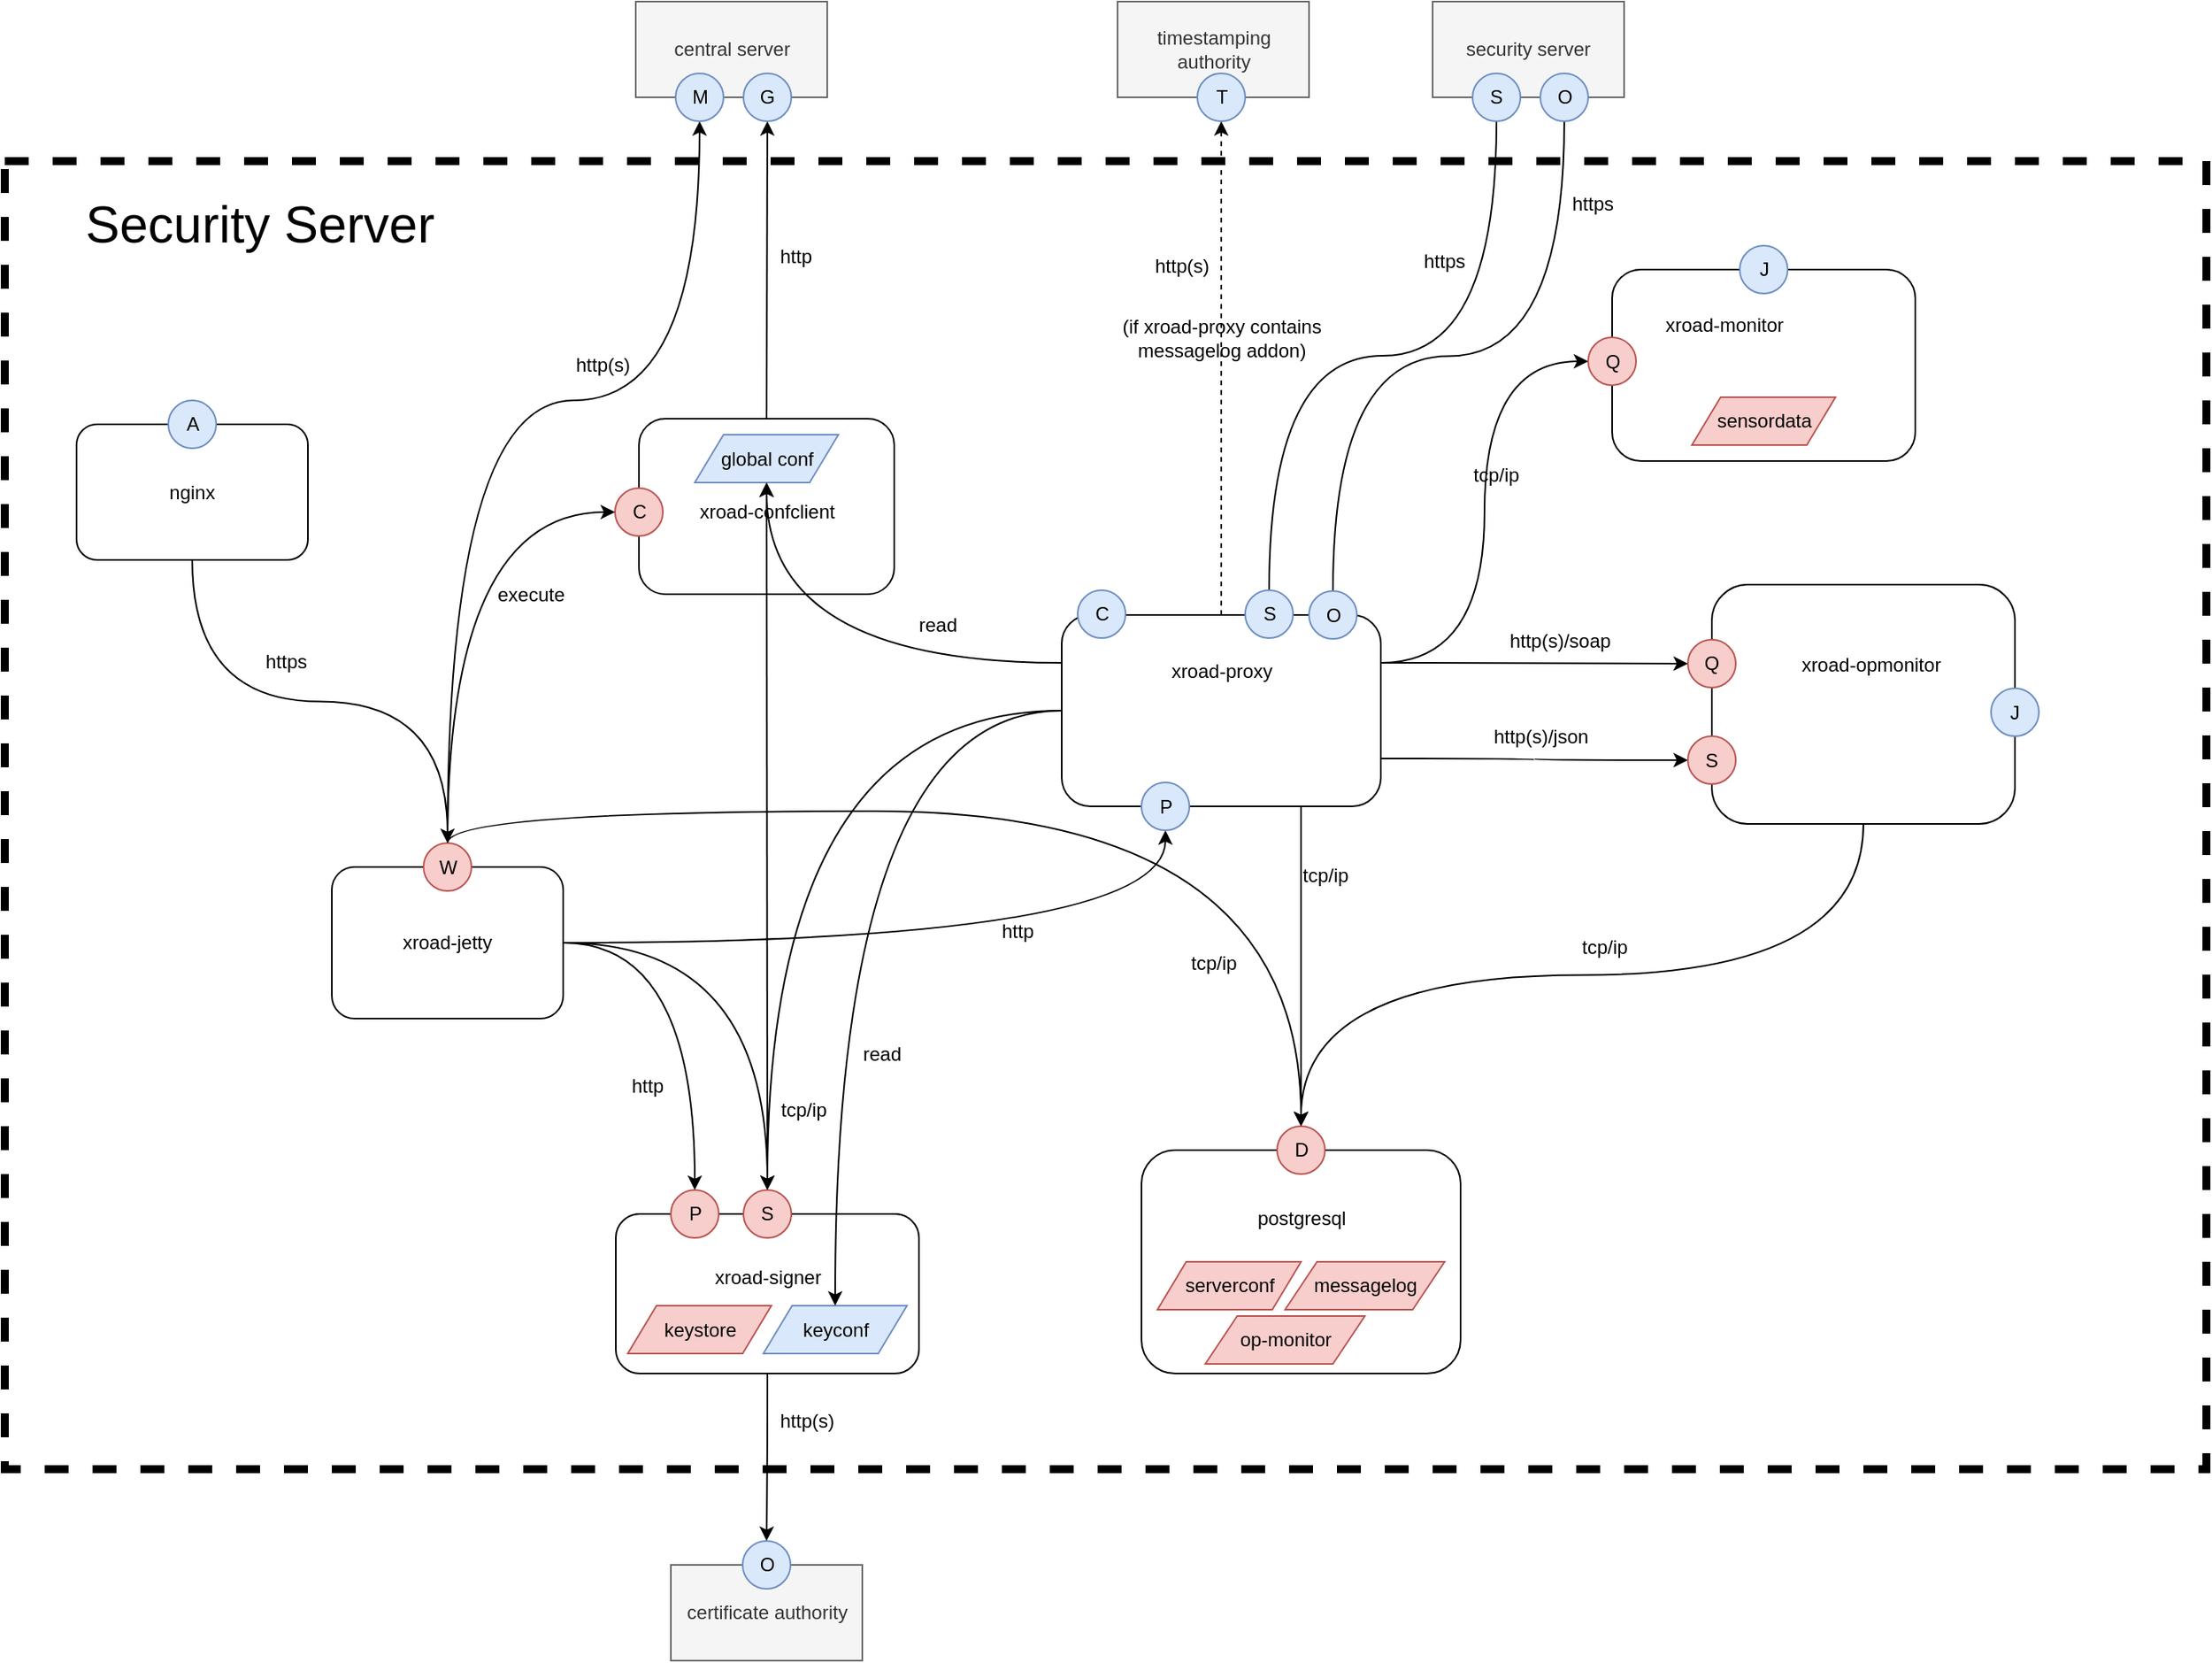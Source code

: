 <mxfile version="12.1.0" type="device" pages="1"><diagram id="d-rg1Nzo5bJTASEBks-k" name="Page-1"><mxGraphModel dx="2831" dy="1171" grid="1" gridSize="10" guides="1" tooltips="1" connect="1" arrows="1" fold="1" page="1" pageScale="1" pageWidth="850" pageHeight="1100" math="0" shadow="0"><root><mxCell id="0"/><mxCell id="1" parent="0"/><mxCell id="puleRstXydkWTkgCOc0V-91" value="" style="rounded=0;whiteSpace=wrap;html=1;labelBackgroundColor=none;strokeWidth=5;dashed=1;" parent="1" vertex="1"><mxGeometry x="-105" y="140" width="1380" height="820" as="geometry"/></mxCell><mxCell id="puleRstXydkWTkgCOc0V-42" style="edgeStyle=orthogonalEdgeStyle;curved=1;rounded=0;orthogonalLoop=1;jettySize=auto;html=1;exitX=0.75;exitY=1;exitDx=0;exitDy=0;" parent="1" source="puleRstXydkWTkgCOc0V-1" target="puleRstXydkWTkgCOc0V-10" edge="1"><mxGeometry relative="1" as="geometry"/></mxCell><mxCell id="puleRstXydkWTkgCOc0V-45" style="edgeStyle=orthogonalEdgeStyle;curved=1;rounded=0;orthogonalLoop=1;jettySize=auto;html=1;entryX=0;entryY=0.5;entryDx=0;entryDy=0;exitX=1;exitY=0.25;exitDx=0;exitDy=0;" parent="1" source="puleRstXydkWTkgCOc0V-1" target="puleRstXydkWTkgCOc0V-17" edge="1"><mxGeometry relative="1" as="geometry"/></mxCell><mxCell id="puleRstXydkWTkgCOc0V-48" style="edgeStyle=orthogonalEdgeStyle;curved=1;rounded=0;orthogonalLoop=1;jettySize=auto;html=1;exitX=1;exitY=0.75;exitDx=0;exitDy=0;" parent="1" source="puleRstXydkWTkgCOc0V-1" target="puleRstXydkWTkgCOc0V-28" edge="1"><mxGeometry relative="1" as="geometry"/></mxCell><mxCell id="puleRstXydkWTkgCOc0V-50" style="edgeStyle=orthogonalEdgeStyle;curved=1;rounded=0;orthogonalLoop=1;jettySize=auto;html=1;entryX=0;entryY=0.5;entryDx=0;entryDy=0;exitX=1;exitY=0.25;exitDx=0;exitDy=0;" parent="1" source="puleRstXydkWTkgCOc0V-1" target="puleRstXydkWTkgCOc0V-27" edge="1"><mxGeometry relative="1" as="geometry"/></mxCell><mxCell id="puleRstXydkWTkgCOc0V-89" style="edgeStyle=orthogonalEdgeStyle;curved=1;rounded=0;orthogonalLoop=1;jettySize=auto;html=1;dashed=1;" parent="1" source="puleRstXydkWTkgCOc0V-1" target="puleRstXydkWTkgCOc0V-86" edge="1"><mxGeometry relative="1" as="geometry"/></mxCell><mxCell id="9OHjQnoXR-VvBusnqObQ-2" style="edgeStyle=orthogonalEdgeStyle;rounded=0;orthogonalLoop=1;jettySize=auto;html=1;entryX=0.5;entryY=0;entryDx=0;entryDy=0;curved=1;" parent="1" source="puleRstXydkWTkgCOc0V-1" target="puleRstXydkWTkgCOc0V-16" edge="1"><mxGeometry relative="1" as="geometry"/></mxCell><mxCell id="puleRstXydkWTkgCOc0V-1" value="" style="rounded=1;whiteSpace=wrap;html=1;" parent="1" vertex="1"><mxGeometry x="557.5" y="424.5" width="200" height="120" as="geometry"/></mxCell><mxCell id="puleRstXydkWTkgCOc0V-3" value="" style="rounded=1;whiteSpace=wrap;html=1;" parent="1" vertex="1"><mxGeometry x="902.5" y="208" width="190" height="120" as="geometry"/></mxCell><mxCell id="puleRstXydkWTkgCOc0V-47" style="edgeStyle=orthogonalEdgeStyle;curved=1;rounded=0;orthogonalLoop=1;jettySize=auto;html=1;exitX=0.5;exitY=1;exitDx=0;exitDy=0;" parent="1" source="puleRstXydkWTkgCOc0V-4" target="puleRstXydkWTkgCOc0V-10" edge="1"><mxGeometry relative="1" as="geometry"/></mxCell><mxCell id="puleRstXydkWTkgCOc0V-4" value="" style="rounded=1;whiteSpace=wrap;html=1;" parent="1" vertex="1"><mxGeometry x="965" y="405.5" width="190" height="150" as="geometry"/></mxCell><mxCell id="puleRstXydkWTkgCOc0V-5" value="" style="rounded=1;whiteSpace=wrap;html=1;" parent="1" vertex="1"><mxGeometry x="607.5" y="760" width="200" height="140" as="geometry"/></mxCell><mxCell id="puleRstXydkWTkgCOc0V-90" style="edgeStyle=orthogonalEdgeStyle;curved=1;rounded=0;orthogonalLoop=1;jettySize=auto;html=1;" parent="1" source="puleRstXydkWTkgCOc0V-6" target="puleRstXydkWTkgCOc0V-87" edge="1"><mxGeometry relative="1" as="geometry"/></mxCell><mxCell id="puleRstXydkWTkgCOc0V-6" value="" style="rounded=1;whiteSpace=wrap;html=1;" parent="1" vertex="1"><mxGeometry x="278" y="800" width="190" height="100" as="geometry"/></mxCell><mxCell id="puleRstXydkWTkgCOc0V-56" style="edgeStyle=orthogonalEdgeStyle;curved=1;rounded=0;orthogonalLoop=1;jettySize=auto;html=1;entryX=0.5;entryY=0;entryDx=0;entryDy=0;" parent="1" source="puleRstXydkWTkgCOc0V-7" target="puleRstXydkWTkgCOc0V-16" edge="1"><mxGeometry relative="1" as="geometry"/></mxCell><mxCell id="5goWVBGqRWi6eypc1KHN-3" style="edgeStyle=orthogonalEdgeStyle;curved=1;rounded=0;orthogonalLoop=1;jettySize=auto;html=1;entryX=0.5;entryY=0;entryDx=0;entryDy=0;" parent="1" source="puleRstXydkWTkgCOc0V-7" target="5goWVBGqRWi6eypc1KHN-2" edge="1"><mxGeometry relative="1" as="geometry"/></mxCell><mxCell id="5goWVBGqRWi6eypc1KHN-6" style="edgeStyle=orthogonalEdgeStyle;curved=1;rounded=0;orthogonalLoop=1;jettySize=auto;html=1;" parent="1" source="puleRstXydkWTkgCOc0V-7" target="5goWVBGqRWi6eypc1KHN-4" edge="1"><mxGeometry relative="1" as="geometry"/></mxCell><mxCell id="puleRstXydkWTkgCOc0V-7" value="xroad-jetty" style="rounded=1;whiteSpace=wrap;html=1;" parent="1" vertex="1"><mxGeometry x="100" y="582.5" width="145" height="95" as="geometry"/></mxCell><mxCell id="puleRstXydkWTkgCOc0V-88" style="edgeStyle=orthogonalEdgeStyle;curved=1;rounded=0;orthogonalLoop=1;jettySize=auto;html=1;entryX=0.5;entryY=1;entryDx=0;entryDy=0;" parent="1" source="puleRstXydkWTkgCOc0V-8" target="puleRstXydkWTkgCOc0V-85" edge="1"><mxGeometry relative="1" as="geometry"/></mxCell><mxCell id="puleRstXydkWTkgCOc0V-8" value="" style="rounded=1;whiteSpace=wrap;html=1;" parent="1" vertex="1"><mxGeometry x="292.5" y="301.5" width="160" height="110" as="geometry"/></mxCell><mxCell id="puleRstXydkWTkgCOc0V-10" value="D" style="ellipse;whiteSpace=wrap;html=1;aspect=fixed;fillColor=#f8cecc;strokeColor=#b85450;" parent="1" vertex="1"><mxGeometry x="692.5" y="745" width="30" height="30" as="geometry"/></mxCell><mxCell id="puleRstXydkWTkgCOc0V-11" value="serverconf" style="shape=parallelogram;perimeter=parallelogramPerimeter;whiteSpace=wrap;html=1;fillColor=#f8cecc;strokeColor=#b85450;" parent="1" vertex="1"><mxGeometry x="617.5" y="830" width="90" height="30" as="geometry"/></mxCell><mxCell id="puleRstXydkWTkgCOc0V-12" value="messagelog" style="shape=parallelogram;perimeter=parallelogramPerimeter;whiteSpace=wrap;html=1;fillColor=#f8cecc;strokeColor=#b85450;" parent="1" vertex="1"><mxGeometry x="697.5" y="830" width="100" height="30" as="geometry"/></mxCell><mxCell id="puleRstXydkWTkgCOc0V-13" value="postgresql" style="text;html=1;strokeColor=none;fillColor=none;align=center;verticalAlign=middle;whiteSpace=wrap;rounded=0;" parent="1" vertex="1"><mxGeometry x="687.5" y="792.5" width="40" height="20" as="geometry"/></mxCell><mxCell id="puleRstXydkWTkgCOc0V-14" value="keystore" style="shape=parallelogram;perimeter=parallelogramPerimeter;whiteSpace=wrap;html=1;fillColor=#f8cecc;strokeColor=#b85450;" parent="1" vertex="1"><mxGeometry x="285.5" y="857.5" width="90" height="30" as="geometry"/></mxCell><mxCell id="puleRstXydkWTkgCOc0V-15" value="xroad-signer" style="text;html=1;strokeColor=none;fillColor=none;align=center;verticalAlign=middle;whiteSpace=wrap;rounded=0;" parent="1" vertex="1"><mxGeometry x="330.5" y="830" width="85" height="20" as="geometry"/></mxCell><mxCell id="5goWVBGqRWi6eypc1KHN-1" style="edgeStyle=orthogonalEdgeStyle;rounded=0;orthogonalLoop=1;jettySize=auto;html=1;entryX=0.5;entryY=1;entryDx=0;entryDy=0;curved=1;" parent="1" source="puleRstXydkWTkgCOc0V-16" target="puleRstXydkWTkgCOc0V-24" edge="1"><mxGeometry relative="1" as="geometry"/></mxCell><mxCell id="puleRstXydkWTkgCOc0V-16" value="S" style="ellipse;whiteSpace=wrap;html=1;aspect=fixed;fillColor=#f8cecc;strokeColor=#b85450;" parent="1" vertex="1"><mxGeometry x="358" y="785" width="30" height="30" as="geometry"/></mxCell><mxCell id="puleRstXydkWTkgCOc0V-17" value="Q" style="ellipse;whiteSpace=wrap;html=1;aspect=fixed;fillColor=#f8cecc;strokeColor=#b85450;" parent="1" vertex="1"><mxGeometry x="887.5" y="250.5" width="30" height="30" as="geometry"/></mxCell><mxCell id="puleRstXydkWTkgCOc0V-18" value="sensordata" style="shape=parallelogram;perimeter=parallelogramPerimeter;whiteSpace=wrap;html=1;fillColor=#f8cecc;strokeColor=#b85450;" parent="1" vertex="1"><mxGeometry x="952.5" y="288" width="90" height="30" as="geometry"/></mxCell><mxCell id="puleRstXydkWTkgCOc0V-20" value="J" style="ellipse;whiteSpace=wrap;html=1;aspect=fixed;fillColor=#dae8fc;strokeColor=#6c8ebf;" parent="1" vertex="1"><mxGeometry x="982.5" y="193" width="30" height="30" as="geometry"/></mxCell><mxCell id="puleRstXydkWTkgCOc0V-21" value="xroad-monitor" style="text;html=1;strokeColor=none;fillColor=none;align=center;verticalAlign=middle;whiteSpace=wrap;rounded=0;" parent="1" vertex="1"><mxGeometry x="922.5" y="232.5" width="100" height="20" as="geometry"/></mxCell><mxCell id="puleRstXydkWTkgCOc0V-24" value="global conf" style="shape=parallelogram;perimeter=parallelogramPerimeter;whiteSpace=wrap;html=1;fillColor=#dae8fc;strokeColor=#6c8ebf;" parent="1" vertex="1"><mxGeometry x="327.5" y="311.5" width="90" height="30" as="geometry"/></mxCell><mxCell id="puleRstXydkWTkgCOc0V-25" value="xroad-confclient" style="text;html=1;strokeColor=none;fillColor=none;align=center;verticalAlign=middle;whiteSpace=wrap;rounded=0;" parent="1" vertex="1"><mxGeometry x="327.5" y="350" width="90" height="20" as="geometry"/></mxCell><mxCell id="puleRstXydkWTkgCOc0V-26" value="C" style="ellipse;whiteSpace=wrap;html=1;aspect=fixed;fillColor=#f8cecc;strokeColor=#b85450;" parent="1" vertex="1"><mxGeometry x="277.5" y="345" width="30" height="30" as="geometry"/></mxCell><mxCell id="puleRstXydkWTkgCOc0V-27" value="Q" style="ellipse;whiteSpace=wrap;html=1;aspect=fixed;fillColor=#f8cecc;strokeColor=#b85450;" parent="1" vertex="1"><mxGeometry x="950" y="440" width="30" height="30" as="geometry"/></mxCell><mxCell id="puleRstXydkWTkgCOc0V-28" value="S" style="ellipse;whiteSpace=wrap;html=1;aspect=fixed;fillColor=#f8cecc;strokeColor=#b85450;" parent="1" vertex="1"><mxGeometry x="950" y="500.5" width="30" height="30" as="geometry"/></mxCell><mxCell id="puleRstXydkWTkgCOc0V-29" value="J" style="ellipse;whiteSpace=wrap;html=1;aspect=fixed;fillColor=#dae8fc;strokeColor=#6c8ebf;" parent="1" vertex="1"><mxGeometry x="1140" y="470.5" width="30" height="30" as="geometry"/></mxCell><mxCell id="puleRstXydkWTkgCOc0V-30" value="xroad-opmonitor" style="text;html=1;strokeColor=none;fillColor=none;align=center;verticalAlign=middle;whiteSpace=wrap;rounded=0;" parent="1" vertex="1"><mxGeometry x="1005" y="445.5" width="120" height="20" as="geometry"/></mxCell><mxCell id="puleRstXydkWTkgCOc0V-31" value="C" style="ellipse;whiteSpace=wrap;html=1;aspect=fixed;fillColor=#dae8fc;strokeColor=#6c8ebf;" parent="1" vertex="1"><mxGeometry x="567.5" y="409" width="30" height="30" as="geometry"/></mxCell><mxCell id="PO3AarCu5f2yH4yFJM7A-4" style="edgeStyle=orthogonalEdgeStyle;rounded=0;orthogonalLoop=1;jettySize=auto;html=1;entryX=0.5;entryY=1;entryDx=0;entryDy=0;curved=1;exitX=0.5;exitY=0;exitDx=0;exitDy=0;endArrow=none;endFill=0;" parent="1" source="puleRstXydkWTkgCOc0V-32" target="PO3AarCu5f2yH4yFJM7A-2" edge="1"><mxGeometry relative="1" as="geometry"/></mxCell><mxCell id="puleRstXydkWTkgCOc0V-32" value="S" style="ellipse;whiteSpace=wrap;html=1;aspect=fixed;fillColor=#dae8fc;strokeColor=#6c8ebf;" parent="1" vertex="1"><mxGeometry x="672.5" y="409" width="30" height="30" as="geometry"/></mxCell><mxCell id="PO3AarCu5f2yH4yFJM7A-6" style="edgeStyle=orthogonalEdgeStyle;curved=1;rounded=0;orthogonalLoop=1;jettySize=auto;html=1;entryX=0.5;entryY=1;entryDx=0;entryDy=0;endArrow=none;endFill=0;exitX=0.5;exitY=0;exitDx=0;exitDy=0;" parent="1" source="puleRstXydkWTkgCOc0V-33" target="PO3AarCu5f2yH4yFJM7A-3" edge="1"><mxGeometry relative="1" as="geometry"/></mxCell><mxCell id="puleRstXydkWTkgCOc0V-33" value="O" style="ellipse;whiteSpace=wrap;html=1;aspect=fixed;fillColor=#dae8fc;strokeColor=#6c8ebf;" parent="1" vertex="1"><mxGeometry x="712.5" y="409.5" width="30" height="30" as="geometry"/></mxCell><mxCell id="puleRstXydkWTkgCOc0V-34" value="xroad-proxy" style="text;html=1;strokeColor=none;fillColor=none;align=center;verticalAlign=middle;whiteSpace=wrap;rounded=0;" parent="1" vertex="1"><mxGeometry x="612.5" y="449.5" width="90" height="20" as="geometry"/></mxCell><mxCell id="puleRstXydkWTkgCOc0V-80" style="edgeStyle=orthogonalEdgeStyle;curved=1;rounded=0;orthogonalLoop=1;jettySize=auto;html=1;entryX=0;entryY=0.5;entryDx=0;entryDy=0;exitX=0.5;exitY=0;exitDx=0;exitDy=0;" parent="1" source="puleRstXydkWTkgCOc0V-36" target="puleRstXydkWTkgCOc0V-26" edge="1"><mxGeometry relative="1" as="geometry"/></mxCell><mxCell id="puleRstXydkWTkgCOc0V-93" style="edgeStyle=orthogonalEdgeStyle;curved=1;rounded=0;orthogonalLoop=1;jettySize=auto;html=1;entryX=0.5;entryY=1;entryDx=0;entryDy=0;exitX=0.5;exitY=0;exitDx=0;exitDy=0;" parent="1" source="puleRstXydkWTkgCOc0V-36" target="puleRstXydkWTkgCOc0V-84" edge="1"><mxGeometry relative="1" as="geometry"><Array as="points"><mxPoint x="173" y="290"/><mxPoint x="331" y="290"/></Array></mxGeometry></mxCell><mxCell id="puleRstXydkWTkgCOc0V-96" style="edgeStyle=orthogonalEdgeStyle;curved=1;rounded=0;orthogonalLoop=1;jettySize=auto;html=1;exitX=0.5;exitY=0;exitDx=0;exitDy=0;" parent="1" source="puleRstXydkWTkgCOc0V-36" target="puleRstXydkWTkgCOc0V-10" edge="1"><mxGeometry relative="1" as="geometry"/></mxCell><mxCell id="puleRstXydkWTkgCOc0V-36" value="W" style="ellipse;whiteSpace=wrap;html=1;aspect=fixed;fillColor=#f8cecc;strokeColor=#b85450;" parent="1" vertex="1"><mxGeometry x="157.5" y="567.5" width="30" height="30" as="geometry"/></mxCell><mxCell id="puleRstXydkWTkgCOc0V-37" value="op-monitor" style="shape=parallelogram;perimeter=parallelogramPerimeter;whiteSpace=wrap;html=1;fillColor=#f8cecc;strokeColor=#b85450;" parent="1" vertex="1"><mxGeometry x="647.5" y="864" width="100" height="30" as="geometry"/></mxCell><mxCell id="puleRstXydkWTkgCOc0V-51" value="keyconf" style="shape=parallelogram;perimeter=parallelogramPerimeter;whiteSpace=wrap;html=1;fillColor=#dae8fc;strokeColor=#6c8ebf;" parent="1" vertex="1"><mxGeometry x="370.5" y="857.5" width="90" height="30" as="geometry"/></mxCell><mxCell id="puleRstXydkWTkgCOc0V-55" style="edgeStyle=orthogonalEdgeStyle;curved=1;rounded=0;orthogonalLoop=1;jettySize=auto;html=1;exitX=0.5;exitY=1;exitDx=0;exitDy=0;" parent="1" source="puleRstXydkWTkgCOc0V-53" target="puleRstXydkWTkgCOc0V-36" edge="1"><mxGeometry relative="1" as="geometry"/></mxCell><mxCell id="puleRstXydkWTkgCOc0V-53" value="nginx" style="rounded=1;whiteSpace=wrap;html=1;" parent="1" vertex="1"><mxGeometry x="-60" y="305" width="145" height="85" as="geometry"/></mxCell><mxCell id="puleRstXydkWTkgCOc0V-54" value="A" style="ellipse;whiteSpace=wrap;html=1;aspect=fixed;fillColor=#dae8fc;strokeColor=#6c8ebf;" parent="1" vertex="1"><mxGeometry x="-2.5" y="290" width="30" height="30" as="geometry"/></mxCell><mxCell id="puleRstXydkWTkgCOc0V-61" value="https" style="text;html=1;strokeColor=none;fillColor=none;align=center;verticalAlign=middle;whiteSpace=wrap;rounded=0;labelBackgroundColor=none;labelBorderColor=none;spacingTop=0;spacingRight=0;spacing=2;horizontal=1;" parent="1" vertex="1"><mxGeometry x="50" y="441" width="43" height="26" as="geometry"/></mxCell><mxCell id="puleRstXydkWTkgCOc0V-63" value="execute" style="text;html=1;strokeColor=none;fillColor=none;align=center;verticalAlign=middle;whiteSpace=wrap;rounded=0;labelBackgroundColor=none;" parent="1" vertex="1"><mxGeometry x="205" y="401.5" width="40" height="20" as="geometry"/></mxCell><mxCell id="puleRstXydkWTkgCOc0V-65" style="edgeStyle=orthogonalEdgeStyle;curved=1;rounded=0;orthogonalLoop=1;jettySize=auto;html=1;exitX=0;exitY=0.25;exitDx=0;exitDy=0;" parent="1" source="puleRstXydkWTkgCOc0V-1" target="puleRstXydkWTkgCOc0V-24" edge="1"><mxGeometry relative="1" as="geometry"/></mxCell><mxCell id="puleRstXydkWTkgCOc0V-66" style="edgeStyle=orthogonalEdgeStyle;curved=1;rounded=0;orthogonalLoop=1;jettySize=auto;html=1;" parent="1" source="puleRstXydkWTkgCOc0V-1" target="puleRstXydkWTkgCOc0V-51" edge="1"><mxGeometry relative="1" as="geometry"/></mxCell><mxCell id="puleRstXydkWTkgCOc0V-67" value="read" style="text;html=1;strokeColor=none;fillColor=none;align=center;verticalAlign=middle;whiteSpace=wrap;rounded=0;labelBackgroundColor=none;" parent="1" vertex="1"><mxGeometry x="460" y="421" width="40" height="20" as="geometry"/></mxCell><mxCell id="puleRstXydkWTkgCOc0V-68" value="read" style="text;html=1;strokeColor=none;fillColor=none;align=center;verticalAlign=middle;whiteSpace=wrap;rounded=0;labelBackgroundColor=none;" parent="1" vertex="1"><mxGeometry x="425" y="690" width="40" height="20" as="geometry"/></mxCell><mxCell id="puleRstXydkWTkgCOc0V-70" value="tcp/ip" style="text;html=1;strokeColor=none;fillColor=none;align=center;verticalAlign=middle;whiteSpace=wrap;rounded=0;labelBackgroundColor=none;" parent="1" vertex="1"><mxGeometry x="375.5" y="725" width="40" height="20" as="geometry"/></mxCell><mxCell id="puleRstXydkWTkgCOc0V-71" value="tcp/ip" style="text;html=1;strokeColor=none;fillColor=none;align=center;verticalAlign=middle;whiteSpace=wrap;rounded=0;labelBackgroundColor=none;" parent="1" vertex="1"><mxGeometry x="632.5" y="632.5" width="40" height="20" as="geometry"/></mxCell><mxCell id="puleRstXydkWTkgCOc0V-72" value="tcp/ip" style="text;html=1;strokeColor=none;fillColor=none;align=center;verticalAlign=middle;whiteSpace=wrap;rounded=0;labelBackgroundColor=none;" parent="1" vertex="1"><mxGeometry x="877.5" y="622.5" width="40" height="20" as="geometry"/></mxCell><mxCell id="puleRstXydkWTkgCOc0V-73" value="http(s)/json" style="text;html=1;strokeColor=none;fillColor=none;align=center;verticalAlign=middle;whiteSpace=wrap;rounded=0;labelBackgroundColor=none;" parent="1" vertex="1"><mxGeometry x="837.5" y="491" width="40" height="20" as="geometry"/></mxCell><mxCell id="puleRstXydkWTkgCOc0V-74" value="http(s)/soap" style="text;html=1;strokeColor=none;fillColor=none;align=center;verticalAlign=middle;whiteSpace=wrap;rounded=0;labelBackgroundColor=none;" parent="1" vertex="1"><mxGeometry x="850" y="431" width="40" height="20" as="geometry"/></mxCell><mxCell id="puleRstXydkWTkgCOc0V-75" value="tcp/ip" style="text;html=1;strokeColor=none;fillColor=none;align=center;verticalAlign=middle;whiteSpace=wrap;rounded=0;labelBackgroundColor=none;" parent="1" vertex="1"><mxGeometry x="810" y="326.5" width="40" height="20" as="geometry"/></mxCell><mxCell id="puleRstXydkWTkgCOc0V-76" value="central server" style="rounded=0;whiteSpace=wrap;html=1;labelBackgroundColor=none;fillColor=#f5f5f5;strokeColor=#666666;fontColor=#333333;" parent="1" vertex="1"><mxGeometry x="290.5" y="40" width="120" height="60" as="geometry"/></mxCell><mxCell id="puleRstXydkWTkgCOc0V-77" value="timestamping authority" style="rounded=0;whiteSpace=wrap;html=1;labelBackgroundColor=none;fillColor=#f5f5f5;strokeColor=#666666;fontColor=#333333;" parent="1" vertex="1"><mxGeometry x="592.5" y="40" width="120" height="60" as="geometry"/></mxCell><mxCell id="puleRstXydkWTkgCOc0V-78" value="certificate authority" style="rounded=0;whiteSpace=wrap;html=1;labelBackgroundColor=none;fillColor=#f5f5f5;strokeColor=#666666;fontColor=#333333;" parent="1" vertex="1"><mxGeometry x="312.5" y="1020" width="120" height="60" as="geometry"/></mxCell><mxCell id="puleRstXydkWTkgCOc0V-84" value="M" style="ellipse;whiteSpace=wrap;html=1;aspect=fixed;fillColor=#dae8fc;strokeColor=#6c8ebf;" parent="1" vertex="1"><mxGeometry x="315.5" y="85" width="30" height="30" as="geometry"/></mxCell><mxCell id="puleRstXydkWTkgCOc0V-85" value="G" style="ellipse;whiteSpace=wrap;html=1;aspect=fixed;fillColor=#dae8fc;strokeColor=#6c8ebf;" parent="1" vertex="1"><mxGeometry x="358" y="85" width="30" height="30" as="geometry"/></mxCell><mxCell id="puleRstXydkWTkgCOc0V-86" value="T" style="ellipse;whiteSpace=wrap;html=1;aspect=fixed;fillColor=#dae8fc;strokeColor=#6c8ebf;" parent="1" vertex="1"><mxGeometry x="642.5" y="85" width="30" height="30" as="geometry"/></mxCell><mxCell id="puleRstXydkWTkgCOc0V-87" value="O" style="ellipse;whiteSpace=wrap;html=1;aspect=fixed;fillColor=#dae8fc;strokeColor=#6c8ebf;" parent="1" vertex="1"><mxGeometry x="357.5" y="1005" width="30" height="30" as="geometry"/></mxCell><mxCell id="puleRstXydkWTkgCOc0V-94" value="http(s)" style="text;html=1;strokeColor=none;fillColor=none;align=center;verticalAlign=middle;whiteSpace=wrap;rounded=0;dashed=1;labelBackgroundColor=none;" parent="1" vertex="1"><mxGeometry x="250" y="257.5" width="40" height="20" as="geometry"/></mxCell><mxCell id="s8EC_qLmAyFq2if3SEvZ-1" value="Security Server" style="text;html=1;strokeColor=none;fillColor=none;align=center;verticalAlign=middle;whiteSpace=wrap;rounded=0;fontSize=32;" parent="1" vertex="1"><mxGeometry x="-80" y="170" width="270" height="20" as="geometry"/></mxCell><mxCell id="5goWVBGqRWi6eypc1KHN-2" value="P" style="ellipse;whiteSpace=wrap;html=1;aspect=fixed;fillColor=#f8cecc;strokeColor=#b85450;" parent="1" vertex="1"><mxGeometry x="312.5" y="785" width="30" height="30" as="geometry"/></mxCell><mxCell id="5goWVBGqRWi6eypc1KHN-4" value="P" style="ellipse;whiteSpace=wrap;html=1;aspect=fixed;fillColor=#dae8fc;strokeColor=#6c8ebf;" parent="1" vertex="1"><mxGeometry x="607.5" y="529.5" width="30" height="30" as="geometry"/></mxCell><mxCell id="PO3AarCu5f2yH4yFJM7A-1" value="security server" style="rounded=0;whiteSpace=wrap;html=1;labelBackgroundColor=none;fillColor=#f5f5f5;strokeColor=#666666;fontColor=#333333;" parent="1" vertex="1"><mxGeometry x="790" y="40" width="120" height="60" as="geometry"/></mxCell><mxCell id="PO3AarCu5f2yH4yFJM7A-2" value="S" style="ellipse;whiteSpace=wrap;html=1;aspect=fixed;fillColor=#dae8fc;strokeColor=#6c8ebf;" parent="1" vertex="1"><mxGeometry x="815" y="85" width="30" height="30" as="geometry"/></mxCell><mxCell id="PO3AarCu5f2yH4yFJM7A-3" value="O" style="ellipse;whiteSpace=wrap;html=1;aspect=fixed;fillColor=#dae8fc;strokeColor=#6c8ebf;" parent="1" vertex="1"><mxGeometry x="857.5" y="85" width="30" height="30" as="geometry"/></mxCell><mxCell id="OK6SPEsDH-J_MVP2q6BY-1" value="http" style="text;html=1;strokeColor=none;fillColor=none;align=center;verticalAlign=middle;whiteSpace=wrap;rounded=0;" vertex="1" parent="1"><mxGeometry x="370.5" y="190" width="40" height="20" as="geometry"/></mxCell><mxCell id="OK6SPEsDH-J_MVP2q6BY-2" value="http(s)" style="text;html=1;strokeColor=none;fillColor=none;align=center;verticalAlign=middle;whiteSpace=wrap;rounded=0;dashed=1;labelBackgroundColor=none;" vertex="1" parent="1"><mxGeometry x="612.5" y="196" width="40" height="20" as="geometry"/></mxCell><mxCell id="OK6SPEsDH-J_MVP2q6BY-3" value="https" style="text;html=1;strokeColor=none;fillColor=none;align=center;verticalAlign=middle;whiteSpace=wrap;rounded=0;labelBackgroundColor=none;labelBorderColor=none;spacingTop=0;spacingRight=0;spacing=2;horizontal=1;" vertex="1" parent="1"><mxGeometry x="776" y="190" width="43" height="26" as="geometry"/></mxCell><mxCell id="OK6SPEsDH-J_MVP2q6BY-4" value="tcp/ip" style="text;html=1;strokeColor=none;fillColor=none;align=center;verticalAlign=middle;whiteSpace=wrap;rounded=0;labelBackgroundColor=none;" vertex="1" parent="1"><mxGeometry x="702.5" y="577.5" width="40" height="20" as="geometry"/></mxCell><mxCell id="OK6SPEsDH-J_MVP2q6BY-5" value="http" style="text;html=1;strokeColor=none;fillColor=none;align=center;verticalAlign=middle;whiteSpace=wrap;rounded=0;" vertex="1" parent="1"><mxGeometry x="510" y="612.5" width="40" height="20" as="geometry"/></mxCell><mxCell id="OK6SPEsDH-J_MVP2q6BY-6" value="http" style="text;html=1;strokeColor=none;fillColor=none;align=center;verticalAlign=middle;whiteSpace=wrap;rounded=0;" vertex="1" parent="1"><mxGeometry x="277.5" y="710" width="40" height="20" as="geometry"/></mxCell><mxCell id="OK6SPEsDH-J_MVP2q6BY-7" value="http(s)" style="text;html=1;strokeColor=none;fillColor=none;align=center;verticalAlign=middle;whiteSpace=wrap;rounded=0;dashed=1;labelBackgroundColor=none;" vertex="1" parent="1"><mxGeometry x="377.5" y="920" width="40" height="20" as="geometry"/></mxCell><mxCell id="OK6SPEsDH-J_MVP2q6BY-8" value="(if xroad-proxy contains messagelog addon)" style="text;html=1;strokeColor=none;fillColor=none;align=center;verticalAlign=middle;whiteSpace=wrap;rounded=0;" vertex="1" parent="1"><mxGeometry x="582.5" y="240.5" width="150" height="20" as="geometry"/></mxCell><mxCell id="OK6SPEsDH-J_MVP2q6BY-9" value="https" style="text;html=1;strokeColor=none;fillColor=none;align=center;verticalAlign=middle;whiteSpace=wrap;rounded=0;labelBackgroundColor=none;labelBorderColor=none;spacingTop=0;spacingRight=0;spacing=2;horizontal=1;" vertex="1" parent="1"><mxGeometry x="868.5" y="154" width="43" height="26" as="geometry"/></mxCell></root></mxGraphModel></diagram></mxfile>